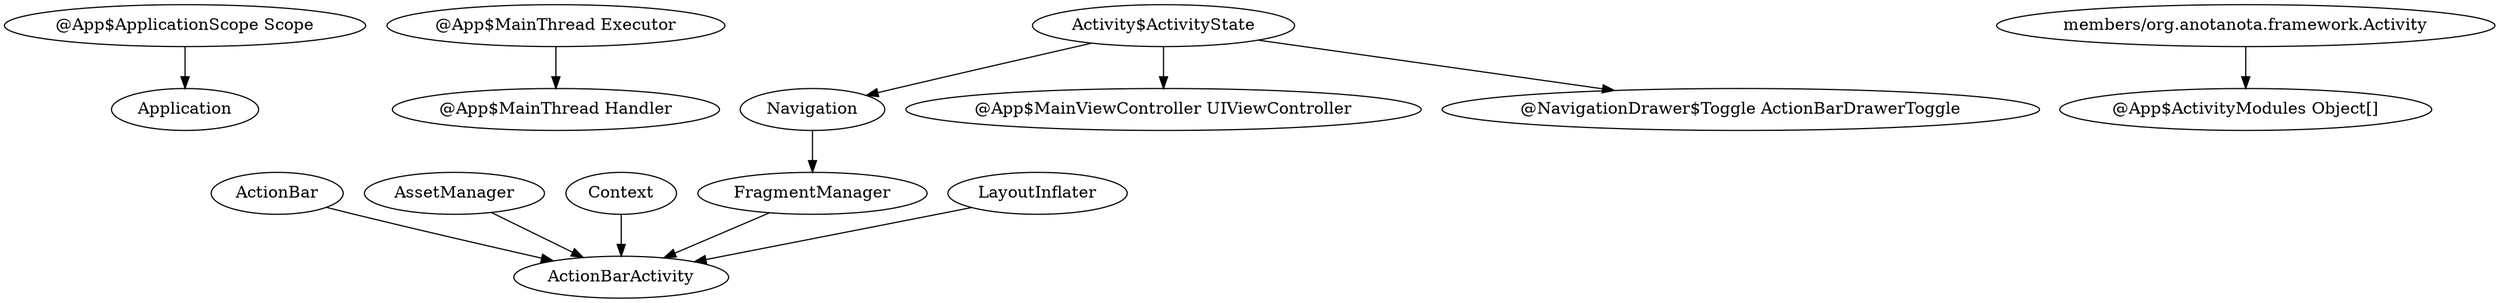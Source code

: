digraph G1 {
  concentrate = true;
  n2 [label="@App$ApplicationScope Scope"];
  n2 -> Application;
  n3 [label="@App$MainThread Executor"];
  n4 [label="@App$MainThread Handler"];
  n3 -> n4;
  ActionBar -> ActionBarActivity;
  n5 [label="Activity$ActivityState"];
  n5 -> Navigation;
  n6 [label="@App$MainViewController UIViewController"];
  n5 -> n6;
  n7 [label="@NavigationDrawer$Toggle ActionBarDrawerToggle"];
  n5 -> n7;
  AssetManager -> ActionBarActivity;
  Context -> ActionBarActivity;
  FragmentManager -> ActionBarActivity;
  LayoutInflater -> ActionBarActivity;
  Navigation -> FragmentManager;
  n8 [label="members/org.anotanota.framework.Activity"];
  n9 [label="@App$ActivityModules Object[]"];
  n8 -> n9;
}
